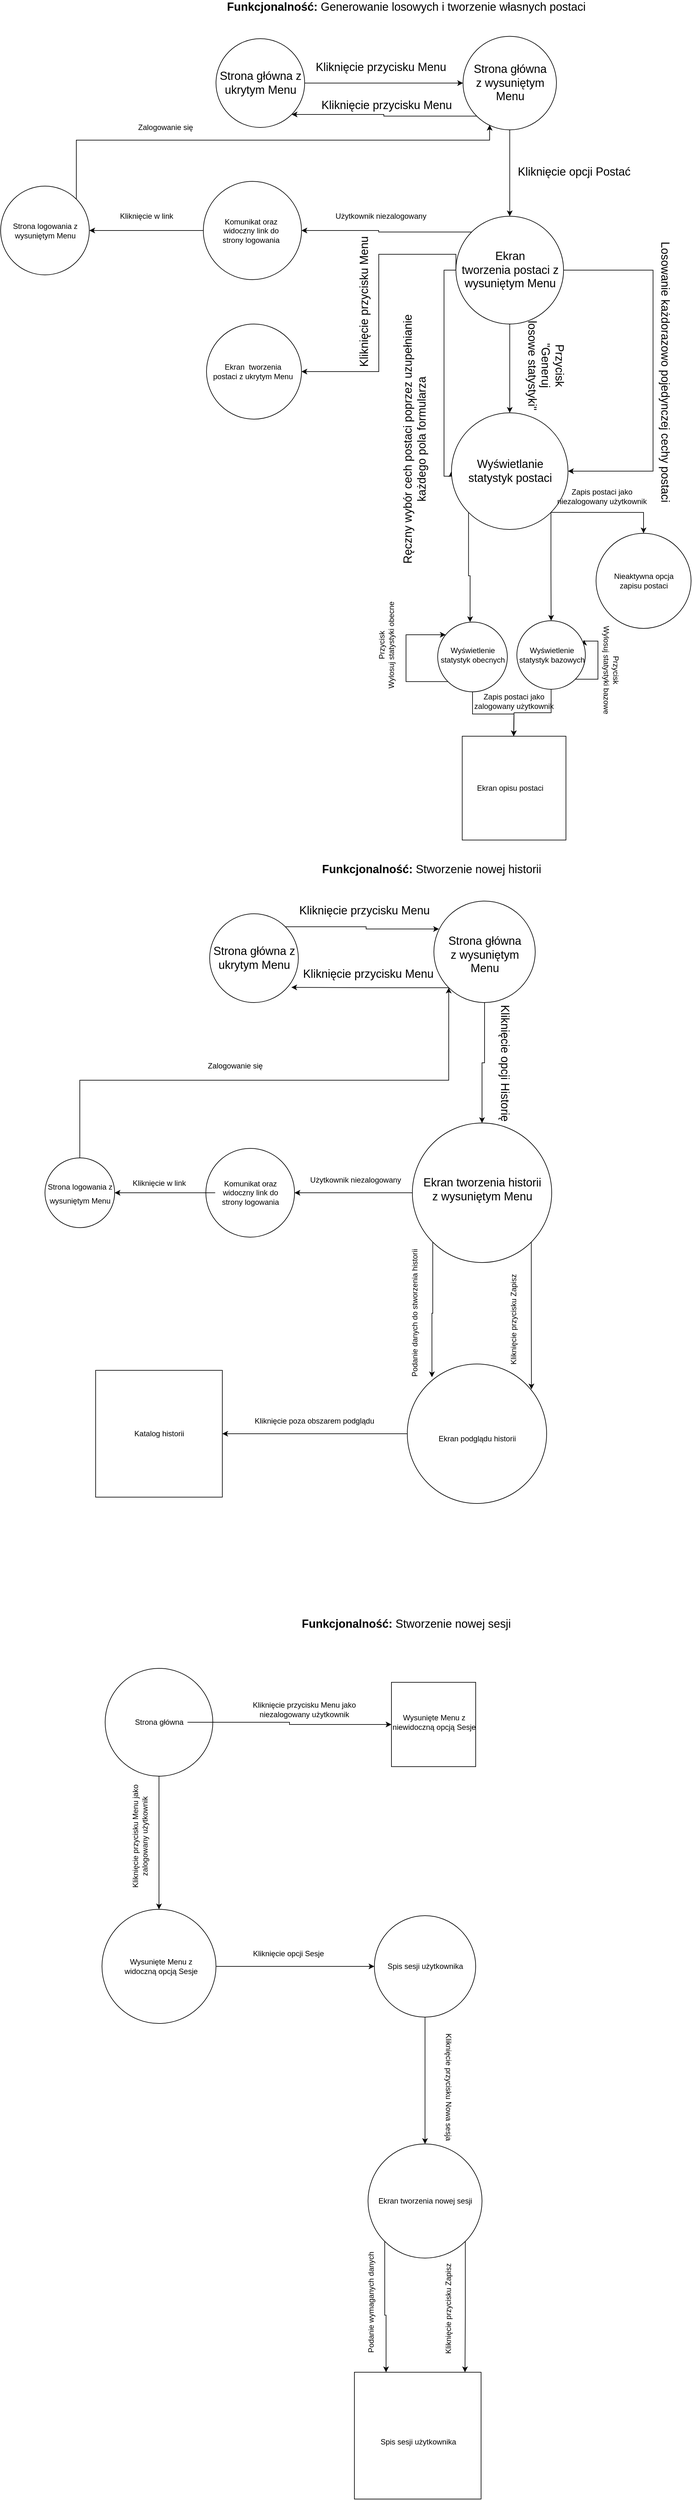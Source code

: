 <mxfile version="17.2.4" type="device"><diagram id="AWtvuX5ssGOGnXB-j7dn" name="Page-1"><mxGraphModel dx="2249" dy="762" grid="1" gridSize="10" guides="1" tooltips="1" connect="1" arrows="1" fold="1" page="1" pageScale="1" pageWidth="827" pageHeight="1169" math="0" shadow="0"><root><mxCell id="0"/><mxCell id="1" parent="0"/><mxCell id="2sOt_Sy3zCUzImIeH4vd-1" value="&lt;font style=&quot;font-size: 18px&quot;&gt;&lt;b&gt;Funkcjonalność:&lt;/b&gt; Generowanie losowych i tworzenie własnych postaci&lt;/font&gt;" style="text;html=1;resizable=0;autosize=1;align=center;verticalAlign=middle;points=[];fillColor=none;strokeColor=none;rounded=0;" parent="1" vertex="1"><mxGeometry x="80" y="60" width="580" height="20" as="geometry"/></mxCell><mxCell id="2sOt_Sy3zCUzImIeH4vd-3" value="" style="ellipse;whiteSpace=wrap;html=1;aspect=fixed;fontSize=18;" parent="1" vertex="1"><mxGeometry x="70" y="120" width="140" height="140" as="geometry"/></mxCell><mxCell id="2sOt_Sy3zCUzImIeH4vd-6" style="edgeStyle=orthogonalEdgeStyle;rounded=0;orthogonalLoop=1;jettySize=auto;html=1;fontSize=18;" parent="1" source="2sOt_Sy3zCUzImIeH4vd-4" target="2sOt_Sy3zCUzImIeH4vd-7" edge="1"><mxGeometry relative="1" as="geometry"><mxPoint x="380" y="190" as="targetPoint"/></mxGeometry></mxCell><mxCell id="2sOt_Sy3zCUzImIeH4vd-4" value="Strona główna z &lt;br&gt;ukrytym Menu" style="text;html=1;resizable=0;autosize=1;align=center;verticalAlign=middle;points=[];fillColor=none;strokeColor=none;rounded=0;fontSize=18;" parent="1" vertex="1"><mxGeometry x="70" y="165" width="140" height="50" as="geometry"/></mxCell><mxCell id="2sOt_Sy3zCUzImIeH4vd-12" style="edgeStyle=orthogonalEdgeStyle;rounded=0;orthogonalLoop=1;jettySize=auto;html=1;exitX=0.5;exitY=1;exitDx=0;exitDy=0;fontSize=18;" parent="1" source="2sOt_Sy3zCUzImIeH4vd-7" target="2sOt_Sy3zCUzImIeH4vd-13" edge="1"><mxGeometry relative="1" as="geometry"><mxPoint x="534" y="440" as="targetPoint"/></mxGeometry></mxCell><mxCell id="-czKGrL8J0BJcTTLAN6W-9" style="edgeStyle=orthogonalEdgeStyle;rounded=0;orthogonalLoop=1;jettySize=auto;html=1;exitX=0;exitY=1;exitDx=0;exitDy=0;entryX=1;entryY=1;entryDx=0;entryDy=0;" parent="1" source="2sOt_Sy3zCUzImIeH4vd-7" target="2sOt_Sy3zCUzImIeH4vd-3" edge="1"><mxGeometry relative="1" as="geometry"/></mxCell><mxCell id="2sOt_Sy3zCUzImIeH4vd-7" value="" style="ellipse;whiteSpace=wrap;html=1;aspect=fixed;fontSize=18;" parent="1" vertex="1"><mxGeometry x="460" y="116.25" width="147.5" height="147.5" as="geometry"/></mxCell><mxCell id="2sOt_Sy3zCUzImIeH4vd-8" value="&lt;div style=&quot;text-align: justify&quot;&gt;&lt;span&gt;Kliknięcie przycisku Menu&lt;/span&gt;&lt;/div&gt;" style="text;html=1;resizable=0;autosize=1;align=center;verticalAlign=middle;points=[];fillColor=none;strokeColor=none;rounded=0;fontSize=18;" parent="1" vertex="1"><mxGeometry x="220" y="150" width="220" height="30" as="geometry"/></mxCell><mxCell id="2sOt_Sy3zCUzImIeH4vd-9" value="Strona główna &lt;br&gt;z wysuniętym&lt;br&gt;Menu" style="text;html=1;resizable=0;autosize=1;align=center;verticalAlign=middle;points=[];fillColor=none;strokeColor=none;rounded=0;fontSize=18;" parent="1" vertex="1"><mxGeometry x="468.75" y="155" width="130" height="70" as="geometry"/></mxCell><mxCell id="2sOt_Sy3zCUzImIeH4vd-16" style="edgeStyle=orthogonalEdgeStyle;rounded=0;orthogonalLoop=1;jettySize=auto;html=1;exitX=0;exitY=0.5;exitDx=0;exitDy=0;fontSize=18;entryX=0;entryY=0.5;entryDx=0;entryDy=0;" parent="1" source="2sOt_Sy3zCUzImIeH4vd-13" target="2sOt_Sy3zCUzImIeH4vd-20" edge="1"><mxGeometry relative="1" as="geometry"><mxPoint x="410" y="790" as="targetPoint"/><Array as="points"><mxPoint x="430" y="485"/><mxPoint x="430" y="810"/><mxPoint x="442" y="810"/></Array></mxGeometry></mxCell><mxCell id="2sOt_Sy3zCUzImIeH4vd-19" style="edgeStyle=orthogonalEdgeStyle;rounded=0;orthogonalLoop=1;jettySize=auto;html=1;exitX=0.5;exitY=1;exitDx=0;exitDy=0;fontSize=18;" parent="1" source="2sOt_Sy3zCUzImIeH4vd-13" target="2sOt_Sy3zCUzImIeH4vd-20" edge="1"><mxGeometry relative="1" as="geometry"><mxPoint x="534" y="750" as="targetPoint"/></mxGeometry></mxCell><mxCell id="2sOt_Sy3zCUzImIeH4vd-24" style="edgeStyle=orthogonalEdgeStyle;rounded=0;orthogonalLoop=1;jettySize=auto;html=1;exitX=1;exitY=0.5;exitDx=0;exitDy=0;fontSize=18;entryX=1;entryY=0.5;entryDx=0;entryDy=0;" parent="1" source="2sOt_Sy3zCUzImIeH4vd-13" target="2sOt_Sy3zCUzImIeH4vd-20" edge="1"><mxGeometry relative="1" as="geometry"><mxPoint x="770" y="800" as="targetPoint"/><Array as="points"><mxPoint x="760" y="485"/><mxPoint x="760" y="802"/></Array></mxGeometry></mxCell><mxCell id="-czKGrL8J0BJcTTLAN6W-1" style="edgeStyle=orthogonalEdgeStyle;rounded=0;orthogonalLoop=1;jettySize=auto;html=1;exitX=0;exitY=0;exitDx=0;exitDy=0;" parent="1" source="2sOt_Sy3zCUzImIeH4vd-13" target="-czKGrL8J0BJcTTLAN6W-2" edge="1"><mxGeometry relative="1" as="geometry"><mxPoint x="200" y="425" as="targetPoint"/></mxGeometry></mxCell><mxCell id="-czKGrL8J0BJcTTLAN6W-11" style="edgeStyle=orthogonalEdgeStyle;rounded=0;orthogonalLoop=1;jettySize=auto;html=1;exitX=0;exitY=0.5;exitDx=0;exitDy=0;" parent="1" source="2sOt_Sy3zCUzImIeH4vd-13" target="-czKGrL8J0BJcTTLAN6W-12" edge="1"><mxGeometry relative="1" as="geometry"><mxPoint x="200" y="570" as="targetPoint"/><Array as="points"><mxPoint x="449" y="460"/><mxPoint x="327" y="460"/><mxPoint x="327" y="645"/></Array></mxGeometry></mxCell><mxCell id="2sOt_Sy3zCUzImIeH4vd-13" value="" style="ellipse;whiteSpace=wrap;html=1;aspect=fixed;fontSize=18;" parent="1" vertex="1"><mxGeometry x="448.75" y="400" width="170" height="170" as="geometry"/></mxCell><mxCell id="2sOt_Sy3zCUzImIeH4vd-14" value="Kliknięcie opcji Postać" style="text;html=1;resizable=0;autosize=1;align=center;verticalAlign=middle;points=[];fillColor=none;strokeColor=none;rounded=0;fontSize=18;" parent="1" vertex="1"><mxGeometry x="540" y="315" width="190" height="30" as="geometry"/></mxCell><mxCell id="2sOt_Sy3zCUzImIeH4vd-15" value="Ekran &lt;br&gt;tworzenia postaci z &lt;br&gt;wysuniętym Menu" style="text;html=1;resizable=0;autosize=1;align=center;verticalAlign=middle;points=[];fillColor=none;strokeColor=none;rounded=0;fontSize=18;" parent="1" vertex="1"><mxGeometry x="448.75" y="450" width="170" height="70" as="geometry"/></mxCell><mxCell id="2sOt_Sy3zCUzImIeH4vd-18" value="Ręczny wybór cech postaci poprzez uzupełnianie &lt;br&gt;każdego pola formularza" style="text;html=1;resizable=0;autosize=1;align=center;verticalAlign=middle;points=[];fillColor=none;strokeColor=none;rounded=0;fontSize=18;rotation=-90;" parent="1" vertex="1"><mxGeometry x="178.75" y="727" width="410" height="50" as="geometry"/></mxCell><mxCell id="-czKGrL8J0BJcTTLAN6W-24" style="edgeStyle=orthogonalEdgeStyle;rounded=0;orthogonalLoop=1;jettySize=auto;html=1;exitX=1;exitY=1;exitDx=0;exitDy=0;" parent="1" source="2sOt_Sy3zCUzImIeH4vd-20" target="-czKGrL8J0BJcTTLAN6W-25" edge="1"><mxGeometry relative="1" as="geometry"><mxPoint x="690" y="980" as="targetPoint"/></mxGeometry></mxCell><mxCell id="lJq19-mwZOl72xOBI7IG-4" style="edgeStyle=orthogonalEdgeStyle;rounded=0;orthogonalLoop=1;jettySize=auto;html=1;exitX=0;exitY=1;exitDx=0;exitDy=0;entryX=0.465;entryY=0;entryDx=0;entryDy=0;entryPerimeter=0;" edge="1" parent="1" source="2sOt_Sy3zCUzImIeH4vd-20" target="lJq19-mwZOl72xOBI7IG-2"><mxGeometry relative="1" as="geometry"/></mxCell><mxCell id="lJq19-mwZOl72xOBI7IG-5" style="edgeStyle=orthogonalEdgeStyle;rounded=0;orthogonalLoop=1;jettySize=auto;html=1;exitX=1;exitY=1;exitDx=0;exitDy=0;" edge="1" parent="1" source="2sOt_Sy3zCUzImIeH4vd-20" target="lJq19-mwZOl72xOBI7IG-6"><mxGeometry relative="1" as="geometry"><mxPoint x="599" y="1040" as="targetPoint"/></mxGeometry></mxCell><mxCell id="2sOt_Sy3zCUzImIeH4vd-20" value="" style="ellipse;whiteSpace=wrap;html=1;aspect=fixed;fontSize=18;" parent="1" vertex="1"><mxGeometry x="441.75" y="710" width="184" height="184" as="geometry"/></mxCell><mxCell id="2sOt_Sy3zCUzImIeH4vd-21" value="Losowanie każdorazowo pojedynczej cechy postaci" style="text;html=1;resizable=0;autosize=1;align=center;verticalAlign=middle;points=[];fillColor=none;strokeColor=none;rounded=0;fontSize=18;rotation=90;" parent="1" vertex="1"><mxGeometry x="563.75" y="630" width="430" height="30" as="geometry"/></mxCell><mxCell id="2sOt_Sy3zCUzImIeH4vd-23" value="Przycisk &lt;br&gt;&quot;Generuj &lt;br&gt;losowe statystyki&quot;" style="text;html=1;resizable=0;autosize=1;align=center;verticalAlign=middle;points=[];fillColor=none;strokeColor=none;rounded=0;fontSize=18;rotation=90;" parent="1" vertex="1"><mxGeometry x="510" y="600" width="160" height="70" as="geometry"/></mxCell><mxCell id="2sOt_Sy3zCUzImIeH4vd-25" value="Wyświetlanie&lt;br&gt;statystyk postaci" style="text;html=1;resizable=0;autosize=1;align=center;verticalAlign=middle;points=[];fillColor=none;strokeColor=none;rounded=0;fontSize=18;" parent="1" vertex="1"><mxGeometry x="458.75" y="777" width="150" height="50" as="geometry"/></mxCell><mxCell id="-czKGrL8J0BJcTTLAN6W-5" style="edgeStyle=orthogonalEdgeStyle;rounded=0;orthogonalLoop=1;jettySize=auto;html=1;exitX=0;exitY=0.5;exitDx=0;exitDy=0;" parent="1" source="-czKGrL8J0BJcTTLAN6W-2" target="-czKGrL8J0BJcTTLAN6W-6" edge="1"><mxGeometry relative="1" as="geometry"><mxPoint x="-180" y="423" as="targetPoint"/></mxGeometry></mxCell><mxCell id="-czKGrL8J0BJcTTLAN6W-2" value="" style="ellipse;whiteSpace=wrap;html=1;aspect=fixed;" parent="1" vertex="1"><mxGeometry x="50" y="345" width="155" height="155" as="geometry"/></mxCell><mxCell id="-czKGrL8J0BJcTTLAN6W-3" value="Użytkownik niezalogowany" style="text;html=1;resizable=0;autosize=1;align=center;verticalAlign=middle;points=[];fillColor=none;strokeColor=none;rounded=0;" parent="1" vertex="1"><mxGeometry x="250" y="390" width="160" height="20" as="geometry"/></mxCell><mxCell id="-czKGrL8J0BJcTTLAN6W-4" value="Komunikat oraz &lt;br&gt;widoczny link do &lt;br&gt;strony logowania" style="text;html=1;resizable=0;autosize=1;align=center;verticalAlign=middle;points=[];fillColor=none;strokeColor=none;rounded=0;" parent="1" vertex="1"><mxGeometry x="70" y="397.5" width="110" height="50" as="geometry"/></mxCell><mxCell id="-czKGrL8J0BJcTTLAN6W-15" style="edgeStyle=orthogonalEdgeStyle;rounded=0;orthogonalLoop=1;jettySize=auto;html=1;exitX=1;exitY=0;exitDx=0;exitDy=0;entryX=0.285;entryY=0.947;entryDx=0;entryDy=0;entryPerimeter=0;" parent="1" source="-czKGrL8J0BJcTTLAN6W-6" target="2sOt_Sy3zCUzImIeH4vd-7" edge="1"><mxGeometry relative="1" as="geometry"><mxPoint x="460" y="290" as="targetPoint"/><Array as="points"><mxPoint x="-150" y="280"/><mxPoint x="502" y="280"/></Array></mxGeometry></mxCell><mxCell id="-czKGrL8J0BJcTTLAN6W-6" value="" style="ellipse;whiteSpace=wrap;html=1;aspect=fixed;" parent="1" vertex="1"><mxGeometry x="-270" y="352.5" width="140" height="140" as="geometry"/></mxCell><mxCell id="-czKGrL8J0BJcTTLAN6W-7" value="Kliknięcie w link" style="text;html=1;resizable=0;autosize=1;align=center;verticalAlign=middle;points=[];fillColor=none;strokeColor=none;rounded=0;" parent="1" vertex="1"><mxGeometry x="-90" y="390" width="100" height="20" as="geometry"/></mxCell><mxCell id="-czKGrL8J0BJcTTLAN6W-8" value="Strona logowania z &lt;br&gt;wysuniętym Menu" style="text;html=1;resizable=0;autosize=1;align=center;verticalAlign=middle;points=[];fillColor=none;strokeColor=none;rounded=0;" parent="1" vertex="1"><mxGeometry x="-260" y="407.5" width="120" height="30" as="geometry"/></mxCell><mxCell id="-czKGrL8J0BJcTTLAN6W-10" value="&lt;div style=&quot;text-align: justify&quot;&gt;&lt;span&gt;Kliknięcie przycisku Menu&lt;/span&gt;&lt;/div&gt;" style="text;html=1;resizable=0;autosize=1;align=center;verticalAlign=middle;points=[];fillColor=none;strokeColor=none;rounded=0;fontSize=18;" parent="1" vertex="1"><mxGeometry x="228.75" y="210" width="220" height="30" as="geometry"/></mxCell><mxCell id="-czKGrL8J0BJcTTLAN6W-12" value="" style="ellipse;whiteSpace=wrap;html=1;aspect=fixed;" parent="1" vertex="1"><mxGeometry x="55" y="570" width="150" height="150" as="geometry"/></mxCell><mxCell id="-czKGrL8J0BJcTTLAN6W-13" value="Ekran&amp;nbsp; tworzenia &lt;br&gt;postaci z ukrytym Menu" style="text;html=1;resizable=0;autosize=1;align=center;verticalAlign=middle;points=[];fillColor=none;strokeColor=none;rounded=0;" parent="1" vertex="1"><mxGeometry x="57.5" y="630" width="140" height="30" as="geometry"/></mxCell><mxCell id="-czKGrL8J0BJcTTLAN6W-14" value="&lt;div style=&quot;text-align: justify&quot;&gt;&lt;span&gt;Kliknięcie przycisku Menu&lt;/span&gt;&lt;/div&gt;" style="text;html=1;resizable=0;autosize=1;align=center;verticalAlign=middle;points=[];fillColor=none;strokeColor=none;rounded=0;fontSize=18;rotation=-90;" parent="1" vertex="1"><mxGeometry x="194" y="520" width="220" height="30" as="geometry"/></mxCell><mxCell id="-czKGrL8J0BJcTTLAN6W-16" value="Zalogowanie się" style="text;html=1;resizable=0;autosize=1;align=center;verticalAlign=middle;points=[];fillColor=none;strokeColor=none;rounded=0;" parent="1" vertex="1"><mxGeometry x="-60" y="250" width="100" height="20" as="geometry"/></mxCell><mxCell id="-czKGrL8J0BJcTTLAN6W-22" value="Zapis postaci jako &lt;br&gt;zalogowany użytkownik" style="text;html=1;resizable=0;autosize=1;align=center;verticalAlign=middle;points=[];fillColor=none;strokeColor=none;rounded=0;rotation=0;" parent="1" vertex="1"><mxGeometry x="470" y="1150" width="140" height="30" as="geometry"/></mxCell><mxCell id="-czKGrL8J0BJcTTLAN6W-25" value="" style="ellipse;whiteSpace=wrap;html=1;aspect=fixed;" parent="1" vertex="1"><mxGeometry x="670" y="900" width="150" height="150" as="geometry"/></mxCell><mxCell id="-czKGrL8J0BJcTTLAN6W-26" value="Nieaktywna opcja &lt;br&gt;zapisu postaci" style="text;html=1;resizable=0;autosize=1;align=center;verticalAlign=middle;points=[];fillColor=none;strokeColor=none;rounded=0;" parent="1" vertex="1"><mxGeometry x="690" y="960" width="110" height="30" as="geometry"/></mxCell><mxCell id="-czKGrL8J0BJcTTLAN6W-27" value="Zapis postaci jako &lt;br&gt;niezalogowany użytkownik" style="text;html=1;resizable=0;autosize=1;align=center;verticalAlign=middle;points=[];fillColor=none;strokeColor=none;rounded=0;rotation=0;" parent="1" vertex="1"><mxGeometry x="598.75" y="827" width="160" height="30" as="geometry"/></mxCell><mxCell id="-czKGrL8J0BJcTTLAN6W-28" value="&lt;font style=&quot;font-size: 18px&quot;&gt;&lt;b&gt;Funkcjonalność:&lt;/b&gt; Stworzenie nowej historii&lt;/font&gt;" style="text;html=1;resizable=0;autosize=1;align=center;verticalAlign=middle;points=[];fillColor=none;strokeColor=none;rounded=0;" parent="1" vertex="1"><mxGeometry x="230" y="1420" width="360" height="20" as="geometry"/></mxCell><mxCell id="-czKGrL8J0BJcTTLAN6W-32" style="edgeStyle=orthogonalEdgeStyle;rounded=0;orthogonalLoop=1;jettySize=auto;html=1;exitX=1;exitY=0;exitDx=0;exitDy=0;fontSize=18;entryX=0.05;entryY=0.275;entryDx=0;entryDy=0;entryPerimeter=0;" parent="1" source="-czKGrL8J0BJcTTLAN6W-29" target="-czKGrL8J0BJcTTLAN6W-35" edge="1"><mxGeometry relative="1" as="geometry"><mxPoint x="440" y="1521" as="targetPoint"/></mxGeometry></mxCell><mxCell id="-czKGrL8J0BJcTTLAN6W-29" value="" style="ellipse;whiteSpace=wrap;html=1;aspect=fixed;fontSize=18;" parent="1" vertex="1"><mxGeometry x="60" y="1500" width="140" height="140" as="geometry"/></mxCell><mxCell id="-czKGrL8J0BJcTTLAN6W-30" value="Strona główna z &lt;br&gt;ukrytym Menu" style="text;html=1;resizable=0;autosize=1;align=center;verticalAlign=middle;points=[];fillColor=none;strokeColor=none;rounded=0;fontSize=18;" parent="1" vertex="1"><mxGeometry x="60" y="1545" width="140" height="50" as="geometry"/></mxCell><mxCell id="-czKGrL8J0BJcTTLAN6W-31" value="&lt;div style=&quot;text-align: justify&quot;&gt;&lt;span&gt;Kliknięcie przycisku Menu&lt;/span&gt;&lt;/div&gt;" style="text;html=1;resizable=0;autosize=1;align=center;verticalAlign=middle;points=[];fillColor=none;strokeColor=none;rounded=0;fontSize=18;" parent="1" vertex="1"><mxGeometry x="194" y="1480" width="220" height="30" as="geometry"/></mxCell><mxCell id="-czKGrL8J0BJcTTLAN6W-33" value="&lt;div style=&quot;text-align: justify&quot;&gt;&lt;span&gt;Kliknięcie przycisku Menu&lt;/span&gt;&lt;/div&gt;" style="text;html=1;resizable=0;autosize=1;align=center;verticalAlign=middle;points=[];fillColor=none;strokeColor=none;rounded=0;fontSize=18;" parent="1" vertex="1"><mxGeometry x="200" y="1580" width="220" height="30" as="geometry"/></mxCell><mxCell id="-czKGrL8J0BJcTTLAN6W-39" style="edgeStyle=orthogonalEdgeStyle;rounded=0;orthogonalLoop=1;jettySize=auto;html=1;exitX=0.5;exitY=1;exitDx=0;exitDy=0;fontSize=18;" parent="1" source="-czKGrL8J0BJcTTLAN6W-35" target="-czKGrL8J0BJcTTLAN6W-40" edge="1"><mxGeometry relative="1" as="geometry"><mxPoint x="494" y="1840" as="targetPoint"/></mxGeometry></mxCell><mxCell id="lJq19-mwZOl72xOBI7IG-15" style="edgeStyle=orthogonalEdgeStyle;rounded=0;orthogonalLoop=1;jettySize=auto;html=1;exitX=0;exitY=1;exitDx=0;exitDy=0;entryX=0.921;entryY=0.829;entryDx=0;entryDy=0;entryPerimeter=0;" edge="1" parent="1" source="-czKGrL8J0BJcTTLAN6W-35" target="-czKGrL8J0BJcTTLAN6W-29"><mxGeometry relative="1" as="geometry"/></mxCell><mxCell id="-czKGrL8J0BJcTTLAN6W-35" value="" style="ellipse;whiteSpace=wrap;html=1;aspect=fixed;fontSize=18;" parent="1" vertex="1"><mxGeometry x="414" y="1480" width="160" height="160" as="geometry"/></mxCell><mxCell id="-czKGrL8J0BJcTTLAN6W-36" value="Strona główna &lt;br&gt;z wysuniętym&lt;br&gt;Menu" style="text;html=1;resizable=0;autosize=1;align=center;verticalAlign=middle;points=[];fillColor=none;strokeColor=none;rounded=0;fontSize=18;" parent="1" vertex="1"><mxGeometry x="428.75" y="1530" width="130" height="70" as="geometry"/></mxCell><mxCell id="-czKGrL8J0BJcTTLAN6W-37" value="Kliknięcie opcji Historię" style="text;html=1;resizable=0;autosize=1;align=center;verticalAlign=middle;points=[];fillColor=none;strokeColor=none;rounded=0;fontSize=18;rotation=90;" parent="1" vertex="1"><mxGeometry x="425.75" y="1720" width="200" height="30" as="geometry"/></mxCell><mxCell id="-czKGrL8J0BJcTTLAN6W-42" style="edgeStyle=orthogonalEdgeStyle;rounded=0;orthogonalLoop=1;jettySize=auto;html=1;exitX=0;exitY=0.5;exitDx=0;exitDy=0;fontSize=18;" parent="1" source="-czKGrL8J0BJcTTLAN6W-40" target="-czKGrL8J0BJcTTLAN6W-43" edge="1"><mxGeometry relative="1" as="geometry"><mxPoint x="120" y="1940" as="targetPoint"/></mxGeometry></mxCell><mxCell id="-czKGrL8J0BJcTTLAN6W-53" style="edgeStyle=orthogonalEdgeStyle;rounded=0;orthogonalLoop=1;jettySize=auto;html=1;exitX=0;exitY=1;exitDx=0;exitDy=0;fontSize=12;entryX=0.177;entryY=0.095;entryDx=0;entryDy=0;entryPerimeter=0;" parent="1" source="-czKGrL8J0BJcTTLAN6W-40" target="-czKGrL8J0BJcTTLAN6W-57" edge="1"><mxGeometry relative="1" as="geometry"><mxPoint x="412" y="2250" as="targetPoint"/></mxGeometry></mxCell><mxCell id="-czKGrL8J0BJcTTLAN6W-55" style="edgeStyle=orthogonalEdgeStyle;rounded=0;orthogonalLoop=1;jettySize=auto;html=1;exitX=1;exitY=1;exitDx=0;exitDy=0;fontSize=12;" parent="1" source="-czKGrL8J0BJcTTLAN6W-40" edge="1"><mxGeometry relative="1" as="geometry"><mxPoint x="568" y="2250" as="targetPoint"/></mxGeometry></mxCell><mxCell id="-czKGrL8J0BJcTTLAN6W-40" value="" style="ellipse;whiteSpace=wrap;html=1;aspect=fixed;fontSize=18;" parent="1" vertex="1"><mxGeometry x="380" y="1830" width="220" height="220" as="geometry"/></mxCell><mxCell id="-czKGrL8J0BJcTTLAN6W-41" value="Ekran tworzenia historii &lt;br&gt;z wysuniętym Menu" style="text;html=1;resizable=0;autosize=1;align=center;verticalAlign=middle;points=[];fillColor=none;strokeColor=none;rounded=0;fontSize=18;" parent="1" vertex="1"><mxGeometry x="390" y="1910" width="200" height="50" as="geometry"/></mxCell><mxCell id="-czKGrL8J0BJcTTLAN6W-43" value="" style="ellipse;whiteSpace=wrap;html=1;aspect=fixed;fontSize=18;" parent="1" vertex="1"><mxGeometry x="54" y="1870" width="140" height="140" as="geometry"/></mxCell><mxCell id="-czKGrL8J0BJcTTLAN6W-44" value="Użytkownik niezalogowany" style="text;html=1;resizable=0;autosize=1;align=center;verticalAlign=middle;points=[];fillColor=none;strokeColor=none;rounded=0;" parent="1" vertex="1"><mxGeometry x="210" y="1910" width="160" height="20" as="geometry"/></mxCell><mxCell id="-czKGrL8J0BJcTTLAN6W-47" style="edgeStyle=orthogonalEdgeStyle;rounded=0;orthogonalLoop=1;jettySize=auto;html=1;fontSize=18;" parent="1" source="-czKGrL8J0BJcTTLAN6W-45" target="-czKGrL8J0BJcTTLAN6W-49" edge="1"><mxGeometry relative="1" as="geometry"><mxPoint x="-120" y="1940" as="targetPoint"/></mxGeometry></mxCell><mxCell id="-czKGrL8J0BJcTTLAN6W-45" value="Komunikat oraz &lt;br&gt;widoczny link do &lt;br&gt;strony logowania" style="text;html=1;resizable=0;autosize=1;align=center;verticalAlign=middle;points=[];fillColor=none;strokeColor=none;rounded=0;" parent="1" vertex="1"><mxGeometry x="68.75" y="1915" width="110" height="50" as="geometry"/></mxCell><mxCell id="-czKGrL8J0BJcTTLAN6W-46" value="Kliknięcie w link" style="text;html=1;resizable=0;autosize=1;align=center;verticalAlign=middle;points=[];fillColor=none;strokeColor=none;rounded=0;" parent="1" vertex="1"><mxGeometry x="-70" y="1915" width="100" height="20" as="geometry"/></mxCell><mxCell id="-czKGrL8J0BJcTTLAN6W-51" style="edgeStyle=orthogonalEdgeStyle;rounded=0;orthogonalLoop=1;jettySize=auto;html=1;exitX=0.5;exitY=0;exitDx=0;exitDy=0;entryX=0;entryY=1;entryDx=0;entryDy=0;fontSize=12;" parent="1" source="-czKGrL8J0BJcTTLAN6W-49" target="-czKGrL8J0BJcTTLAN6W-35" edge="1"><mxGeometry relative="1" as="geometry"/></mxCell><mxCell id="-czKGrL8J0BJcTTLAN6W-49" value="" style="ellipse;whiteSpace=wrap;html=1;aspect=fixed;fontSize=18;" parent="1" vertex="1"><mxGeometry x="-200" y="1885" width="110" height="110" as="geometry"/></mxCell><mxCell id="-czKGrL8J0BJcTTLAN6W-50" value="&lt;font style=&quot;font-size: 12px&quot;&gt;Strona logowania z &lt;br&gt;wysuniętym Menu&lt;/font&gt;" style="text;html=1;resizable=0;autosize=1;align=center;verticalAlign=middle;points=[];fillColor=none;strokeColor=none;rounded=0;fontSize=18;" parent="1" vertex="1"><mxGeometry x="-205" y="1915" width="120" height="50" as="geometry"/></mxCell><mxCell id="-czKGrL8J0BJcTTLAN6W-52" value="Zalogowanie się" style="text;html=1;resizable=0;autosize=1;align=center;verticalAlign=middle;points=[];fillColor=none;strokeColor=none;rounded=0;fontSize=12;" parent="1" vertex="1"><mxGeometry x="50" y="1730" width="100" height="20" as="geometry"/></mxCell><mxCell id="-czKGrL8J0BJcTTLAN6W-54" value="Podanie danych do stworzenia historii" style="text;html=1;resizable=0;autosize=1;align=center;verticalAlign=middle;points=[];fillColor=none;strokeColor=none;rounded=0;fontSize=12;rotation=-90;" parent="1" vertex="1"><mxGeometry x="273.75" y="2120" width="220" height="20" as="geometry"/></mxCell><mxCell id="-czKGrL8J0BJcTTLAN6W-56" value="Kliknięcie przycisku Zapisz" style="text;html=1;resizable=0;autosize=1;align=center;verticalAlign=middle;points=[];fillColor=none;strokeColor=none;rounded=0;fontSize=12;rotation=-90;" parent="1" vertex="1"><mxGeometry x="460" y="2130" width="160" height="20" as="geometry"/></mxCell><mxCell id="-czKGrL8J0BJcTTLAN6W-59" style="edgeStyle=orthogonalEdgeStyle;rounded=0;orthogonalLoop=1;jettySize=auto;html=1;fontSize=12;" parent="1" source="-czKGrL8J0BJcTTLAN6W-57" target="-czKGrL8J0BJcTTLAN6W-60" edge="1"><mxGeometry relative="1" as="geometry"><mxPoint x="-20" y="2320" as="targetPoint"/></mxGeometry></mxCell><mxCell id="-czKGrL8J0BJcTTLAN6W-57" value="" style="ellipse;whiteSpace=wrap;html=1;aspect=fixed;fontSize=12;" parent="1" vertex="1"><mxGeometry x="372" y="2210" width="220" height="220" as="geometry"/></mxCell><mxCell id="-czKGrL8J0BJcTTLAN6W-58" value="Ekran podglądu historii" style="text;html=1;resizable=0;autosize=1;align=center;verticalAlign=middle;points=[];fillColor=none;strokeColor=none;rounded=0;fontSize=12;" parent="1" vertex="1"><mxGeometry x="412" y="2318" width="140" height="20" as="geometry"/></mxCell><mxCell id="-czKGrL8J0BJcTTLAN6W-60" value="" style="whiteSpace=wrap;html=1;aspect=fixed;fontSize=12;" parent="1" vertex="1"><mxGeometry x="-120" y="2220" width="200" height="200" as="geometry"/></mxCell><mxCell id="-czKGrL8J0BJcTTLAN6W-61" value="Kliknięcie poza obszarem podglądu" style="text;html=1;resizable=0;autosize=1;align=center;verticalAlign=middle;points=[];fillColor=none;strokeColor=none;rounded=0;fontSize=12;" parent="1" vertex="1"><mxGeometry x="125" y="2290" width="200" height="20" as="geometry"/></mxCell><mxCell id="-czKGrL8J0BJcTTLAN6W-62" value="Katalog historii" style="text;html=1;resizable=0;autosize=1;align=center;verticalAlign=middle;points=[];fillColor=none;strokeColor=none;rounded=0;fontSize=12;" parent="1" vertex="1"><mxGeometry x="-65" y="2310" width="90" height="20" as="geometry"/></mxCell><mxCell id="-czKGrL8J0BJcTTLAN6W-63" value="&lt;font style=&quot;font-size: 18px&quot;&gt;&lt;b&gt;Funkcjonalność:&lt;/b&gt; Stworzenie nowej sesji&lt;/font&gt;" style="text;html=1;resizable=0;autosize=1;align=center;verticalAlign=middle;points=[];fillColor=none;strokeColor=none;rounded=0;" parent="1" vertex="1"><mxGeometry x="195" y="2610" width="350" height="20" as="geometry"/></mxCell><mxCell id="-czKGrL8J0BJcTTLAN6W-66" value="" style="whiteSpace=wrap;html=1;aspect=fixed;fontSize=12;" parent="1" vertex="1"><mxGeometry x="458.75" y="1220" width="163.75" height="163.75" as="geometry"/></mxCell><mxCell id="-czKGrL8J0BJcTTLAN6W-67" value="Ekran opisu postaci" style="text;html=1;resizable=0;autosize=1;align=center;verticalAlign=middle;points=[];fillColor=none;strokeColor=none;rounded=0;fontSize=12;" parent="1" vertex="1"><mxGeometry x="473.75" y="1291.87" width="120" height="20" as="geometry"/></mxCell><mxCell id="-czKGrL8J0BJcTTLAN6W-76" style="edgeStyle=orthogonalEdgeStyle;rounded=0;orthogonalLoop=1;jettySize=auto;html=1;fontSize=12;" parent="1" source="-czKGrL8J0BJcTTLAN6W-68" target="-czKGrL8J0BJcTTLAN6W-78" edge="1"><mxGeometry relative="1" as="geometry"><mxPoint x="-20" y="3110" as="targetPoint"/></mxGeometry></mxCell><mxCell id="-czKGrL8J0BJcTTLAN6W-68" value="" style="ellipse;whiteSpace=wrap;html=1;aspect=fixed;fontSize=12;" parent="1" vertex="1"><mxGeometry x="-105" y="2690" width="170" height="170" as="geometry"/></mxCell><mxCell id="-czKGrL8J0BJcTTLAN6W-70" style="edgeStyle=orthogonalEdgeStyle;rounded=0;orthogonalLoop=1;jettySize=auto;html=1;fontSize=12;" parent="1" source="-czKGrL8J0BJcTTLAN6W-69" target="-czKGrL8J0BJcTTLAN6W-74" edge="1"><mxGeometry relative="1" as="geometry"><mxPoint x="374" y="2778" as="targetPoint"/></mxGeometry></mxCell><mxCell id="-czKGrL8J0BJcTTLAN6W-69" value="Strona główna" style="text;html=1;resizable=0;autosize=1;align=center;verticalAlign=middle;points=[];fillColor=none;strokeColor=none;rounded=0;fontSize=12;" parent="1" vertex="1"><mxGeometry x="-65" y="2765" width="90" height="20" as="geometry"/></mxCell><mxCell id="-czKGrL8J0BJcTTLAN6W-72" value="Kliknięcie przycisku Menu jako &lt;br&gt;niezalogowany użytkownik" style="text;html=1;resizable=0;autosize=1;align=center;verticalAlign=middle;points=[];fillColor=none;strokeColor=none;rounded=0;fontSize=12;" parent="1" vertex="1"><mxGeometry x="118.75" y="2740" width="180" height="30" as="geometry"/></mxCell><mxCell id="-czKGrL8J0BJcTTLAN6W-74" value="" style="whiteSpace=wrap;html=1;aspect=fixed;fontSize=12;" parent="1" vertex="1"><mxGeometry x="347" y="2712" width="133" height="133" as="geometry"/></mxCell><mxCell id="-czKGrL8J0BJcTTLAN6W-75" value="Wysunięte Menu z &lt;br&gt;niewidoczną opcją Sesje" style="text;html=1;resizable=0;autosize=1;align=center;verticalAlign=middle;points=[];fillColor=none;strokeColor=none;rounded=0;fontSize=12;" parent="1" vertex="1"><mxGeometry x="338.5" y="2760" width="150" height="30" as="geometry"/></mxCell><mxCell id="-czKGrL8J0BJcTTLAN6W-77" value="Kliknięcie przycisku Menu jako &lt;br&gt;zalogowany użytkownik" style="text;html=1;resizable=0;autosize=1;align=center;verticalAlign=middle;points=[];fillColor=none;strokeColor=none;rounded=0;fontSize=12;rotation=-90;" parent="1" vertex="1"><mxGeometry x="-140" y="2940" width="180" height="30" as="geometry"/></mxCell><mxCell id="-czKGrL8J0BJcTTLAN6W-80" style="edgeStyle=orthogonalEdgeStyle;rounded=0;orthogonalLoop=1;jettySize=auto;html=1;exitX=1;exitY=0.5;exitDx=0;exitDy=0;fontSize=12;" parent="1" source="-czKGrL8J0BJcTTLAN6W-78" target="-czKGrL8J0BJcTTLAN6W-81" edge="1"><mxGeometry relative="1" as="geometry"><mxPoint x="360" y="3160" as="targetPoint"/></mxGeometry></mxCell><mxCell id="-czKGrL8J0BJcTTLAN6W-78" value="" style="ellipse;whiteSpace=wrap;html=1;aspect=fixed;fontSize=12;" parent="1" vertex="1"><mxGeometry x="-110" y="3070" width="180" height="180" as="geometry"/></mxCell><mxCell id="-czKGrL8J0BJcTTLAN6W-79" value="Wysunięte Menu z &lt;br&gt;widoczną opcją Sesje" style="text;html=1;resizable=0;autosize=1;align=center;verticalAlign=middle;points=[];fillColor=none;strokeColor=none;rounded=0;fontSize=12;" parent="1" vertex="1"><mxGeometry x="-82.5" y="3145" width="130" height="30" as="geometry"/></mxCell><mxCell id="-czKGrL8J0BJcTTLAN6W-83" style="edgeStyle=orthogonalEdgeStyle;rounded=0;orthogonalLoop=1;jettySize=auto;html=1;fontSize=12;" parent="1" source="-czKGrL8J0BJcTTLAN6W-81" target="-czKGrL8J0BJcTTLAN6W-85" edge="1"><mxGeometry relative="1" as="geometry"><mxPoint x="400" y="3480" as="targetPoint"/></mxGeometry></mxCell><mxCell id="-czKGrL8J0BJcTTLAN6W-81" value="" style="ellipse;whiteSpace=wrap;html=1;aspect=fixed;fontSize=12;" parent="1" vertex="1"><mxGeometry x="320" y="3080" width="160" height="160" as="geometry"/></mxCell><mxCell id="-czKGrL8J0BJcTTLAN6W-82" value="Spis sesji użytkownika" style="text;html=1;resizable=0;autosize=1;align=center;verticalAlign=middle;points=[];fillColor=none;strokeColor=none;rounded=0;fontSize=12;" parent="1" vertex="1"><mxGeometry x="335" y="3150" width="130" height="20" as="geometry"/></mxCell><mxCell id="-czKGrL8J0BJcTTLAN6W-84" value="Kliknięcie przycisku Nowa sesja" style="text;html=1;resizable=0;autosize=1;align=center;verticalAlign=middle;points=[];fillColor=none;strokeColor=none;rounded=0;fontSize=12;rotation=90;" parent="1" vertex="1"><mxGeometry x="347" y="3340" width="180" height="20" as="geometry"/></mxCell><mxCell id="-czKGrL8J0BJcTTLAN6W-89" style="edgeStyle=orthogonalEdgeStyle;rounded=0;orthogonalLoop=1;jettySize=auto;html=1;exitX=0;exitY=1;exitDx=0;exitDy=0;entryX=0.25;entryY=0;entryDx=0;entryDy=0;fontSize=12;" parent="1" source="-czKGrL8J0BJcTTLAN6W-85" target="-czKGrL8J0BJcTTLAN6W-88" edge="1"><mxGeometry relative="1" as="geometry"/></mxCell><mxCell id="-czKGrL8J0BJcTTLAN6W-90" style="edgeStyle=orthogonalEdgeStyle;rounded=0;orthogonalLoop=1;jettySize=auto;html=1;exitX=1;exitY=1;exitDx=0;exitDy=0;entryX=0.873;entryY=0;entryDx=0;entryDy=0;entryPerimeter=0;fontSize=12;" parent="1" source="-czKGrL8J0BJcTTLAN6W-85" target="-czKGrL8J0BJcTTLAN6W-88" edge="1"><mxGeometry relative="1" as="geometry"/></mxCell><mxCell id="-czKGrL8J0BJcTTLAN6W-85" value="" style="ellipse;whiteSpace=wrap;html=1;aspect=fixed;fontSize=12;" parent="1" vertex="1"><mxGeometry x="310" y="3440" width="180" height="180" as="geometry"/></mxCell><mxCell id="-czKGrL8J0BJcTTLAN6W-86" value="Ekran tworzenia nowej sesji" style="text;html=1;resizable=0;autosize=1;align=center;verticalAlign=middle;points=[];fillColor=none;strokeColor=none;rounded=0;fontSize=12;" parent="1" vertex="1"><mxGeometry x="320" y="3520" width="160" height="20" as="geometry"/></mxCell><mxCell id="-czKGrL8J0BJcTTLAN6W-88" value="" style="whiteSpace=wrap;html=1;aspect=fixed;fontSize=12;" parent="1" vertex="1"><mxGeometry x="288.5" y="3800" width="200" height="200" as="geometry"/></mxCell><mxCell id="-czKGrL8J0BJcTTLAN6W-91" value="Podanie wymaganych danych" style="text;html=1;resizable=0;autosize=1;align=center;verticalAlign=middle;points=[];fillColor=none;strokeColor=none;rounded=0;fontSize=12;rotation=-90;" parent="1" vertex="1"><mxGeometry x="230" y="3680" width="170" height="20" as="geometry"/></mxCell><mxCell id="-czKGrL8J0BJcTTLAN6W-92" value="Kliknięcie przycisku Zapisz" style="text;html=1;resizable=0;autosize=1;align=center;verticalAlign=middle;points=[];fillColor=none;strokeColor=none;rounded=0;fontSize=12;rotation=-90;" parent="1" vertex="1"><mxGeometry x="357" y="3690" width="160" height="20" as="geometry"/></mxCell><mxCell id="-czKGrL8J0BJcTTLAN6W-93" value="Spis sesji użytkownika" style="text;html=1;resizable=0;autosize=1;align=center;verticalAlign=middle;points=[];fillColor=none;strokeColor=none;rounded=0;fontSize=12;" parent="1" vertex="1"><mxGeometry x="323.5" y="3900" width="130" height="20" as="geometry"/></mxCell><mxCell id="lJq19-mwZOl72xOBI7IG-8" style="edgeStyle=orthogonalEdgeStyle;rounded=0;orthogonalLoop=1;jettySize=auto;html=1;exitX=0;exitY=1;exitDx=0;exitDy=0;" edge="1" parent="1" source="lJq19-mwZOl72xOBI7IG-2" target="lJq19-mwZOl72xOBI7IG-2"><mxGeometry relative="1" as="geometry"><mxPoint x="400" y="1050" as="targetPoint"/><Array as="points"><mxPoint x="370" y="1134"/><mxPoint x="370" y="1060"/></Array></mxGeometry></mxCell><mxCell id="lJq19-mwZOl72xOBI7IG-13" style="edgeStyle=orthogonalEdgeStyle;rounded=0;orthogonalLoop=1;jettySize=auto;html=1;exitX=0.5;exitY=1;exitDx=0;exitDy=0;" edge="1" parent="1" source="lJq19-mwZOl72xOBI7IG-2"><mxGeometry relative="1" as="geometry"><mxPoint x="540" y="1220" as="targetPoint"/></mxGeometry></mxCell><mxCell id="lJq19-mwZOl72xOBI7IG-2" value="" style="ellipse;whiteSpace=wrap;html=1;aspect=fixed;" vertex="1" parent="1"><mxGeometry x="420" y="1040" width="110" height="110" as="geometry"/></mxCell><mxCell id="lJq19-mwZOl72xOBI7IG-3" value="Wyświetlenie&lt;br&gt;statystyk obecnych" style="text;html=1;resizable=0;autosize=1;align=center;verticalAlign=middle;points=[];fillColor=none;strokeColor=none;rounded=0;" vertex="1" parent="1"><mxGeometry x="415" y="1076.88" width="120" height="30" as="geometry"/></mxCell><mxCell id="lJq19-mwZOl72xOBI7IG-10" style="edgeStyle=orthogonalEdgeStyle;rounded=0;orthogonalLoop=1;jettySize=auto;html=1;exitX=1;exitY=1;exitDx=0;exitDy=0;entryX=0.98;entryY=0.279;entryDx=0;entryDy=0;entryPerimeter=0;" edge="1" parent="1" source="lJq19-mwZOl72xOBI7IG-6" target="lJq19-mwZOl72xOBI7IG-6"><mxGeometry relative="1" as="geometry"><mxPoint x="660" y="1070" as="targetPoint"/><Array as="points"><mxPoint x="673" y="1130"/><mxPoint x="673" y="1070"/><mxPoint x="651" y="1070"/></Array></mxGeometry></mxCell><mxCell id="lJq19-mwZOl72xOBI7IG-14" style="edgeStyle=orthogonalEdgeStyle;rounded=0;orthogonalLoop=1;jettySize=auto;html=1;exitX=0.5;exitY=1;exitDx=0;exitDy=0;" edge="1" parent="1" source="lJq19-mwZOl72xOBI7IG-6"><mxGeometry relative="1" as="geometry"><mxPoint x="540" y="1220" as="targetPoint"/></mxGeometry></mxCell><mxCell id="lJq19-mwZOl72xOBI7IG-6" value="" style="ellipse;whiteSpace=wrap;html=1;aspect=fixed;" vertex="1" parent="1"><mxGeometry x="545" y="1037.82" width="108.13" height="108.13" as="geometry"/></mxCell><mxCell id="lJq19-mwZOl72xOBI7IG-7" value="Wyświetlenie&lt;br&gt;statystyk bazowych" style="text;html=1;resizable=0;autosize=1;align=center;verticalAlign=middle;points=[];fillColor=none;strokeColor=none;rounded=0;" vertex="1" parent="1"><mxGeometry x="540" y="1076.88" width="120" height="30" as="geometry"/></mxCell><mxCell id="lJq19-mwZOl72xOBI7IG-11" value="Przycisk &lt;br&gt;Wylosuj statystyki obecne" style="text;html=1;resizable=0;autosize=1;align=center;verticalAlign=middle;points=[];fillColor=none;strokeColor=none;rounded=0;rotation=-90;" vertex="1" parent="1"><mxGeometry x="263.75" y="1061.88" width="150" height="30" as="geometry"/></mxCell><mxCell id="lJq19-mwZOl72xOBI7IG-12" value="Przycisk &lt;br&gt;Wylosuj statystyki bazowe" style="text;html=1;resizable=0;autosize=1;align=center;verticalAlign=middle;points=[];fillColor=none;strokeColor=none;rounded=0;rotation=90;" vertex="1" parent="1"><mxGeometry x="618.75" y="1100" width="150" height="30" as="geometry"/></mxCell><mxCell id="lJq19-mwZOl72xOBI7IG-16" value="Kliknięcie opcji Sesje" style="text;html=1;resizable=0;autosize=1;align=center;verticalAlign=middle;points=[];fillColor=none;strokeColor=none;rounded=0;" vertex="1" parent="1"><mxGeometry x="118.75" y="3130" width="130" height="20" as="geometry"/></mxCell></root></mxGraphModel></diagram></mxfile>